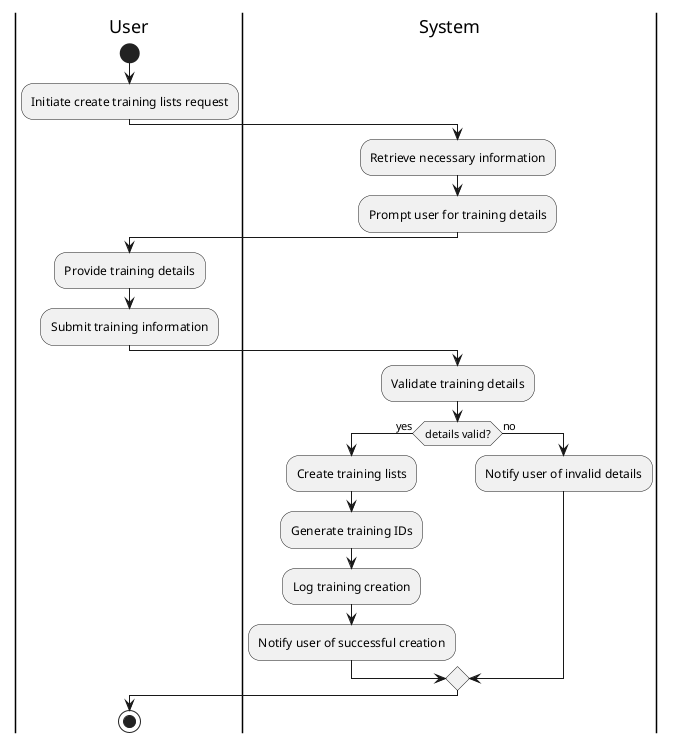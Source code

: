 @startuml "Create training lists"
|User|
start

:Initiate create training lists request;

|System|
:Retrieve necessary information;
:Prompt user for training details;

|User|
:Provide training details;
:Submit training information;

|System|
:Validate training details;
if (details valid?) then (yes)
  :Create training lists;
  :Generate training IDs;
  :Log training creation;
  :Notify user of successful creation;
else (no)
  :Notify user of invalid details;
endif

|User|
stop
@enduml

